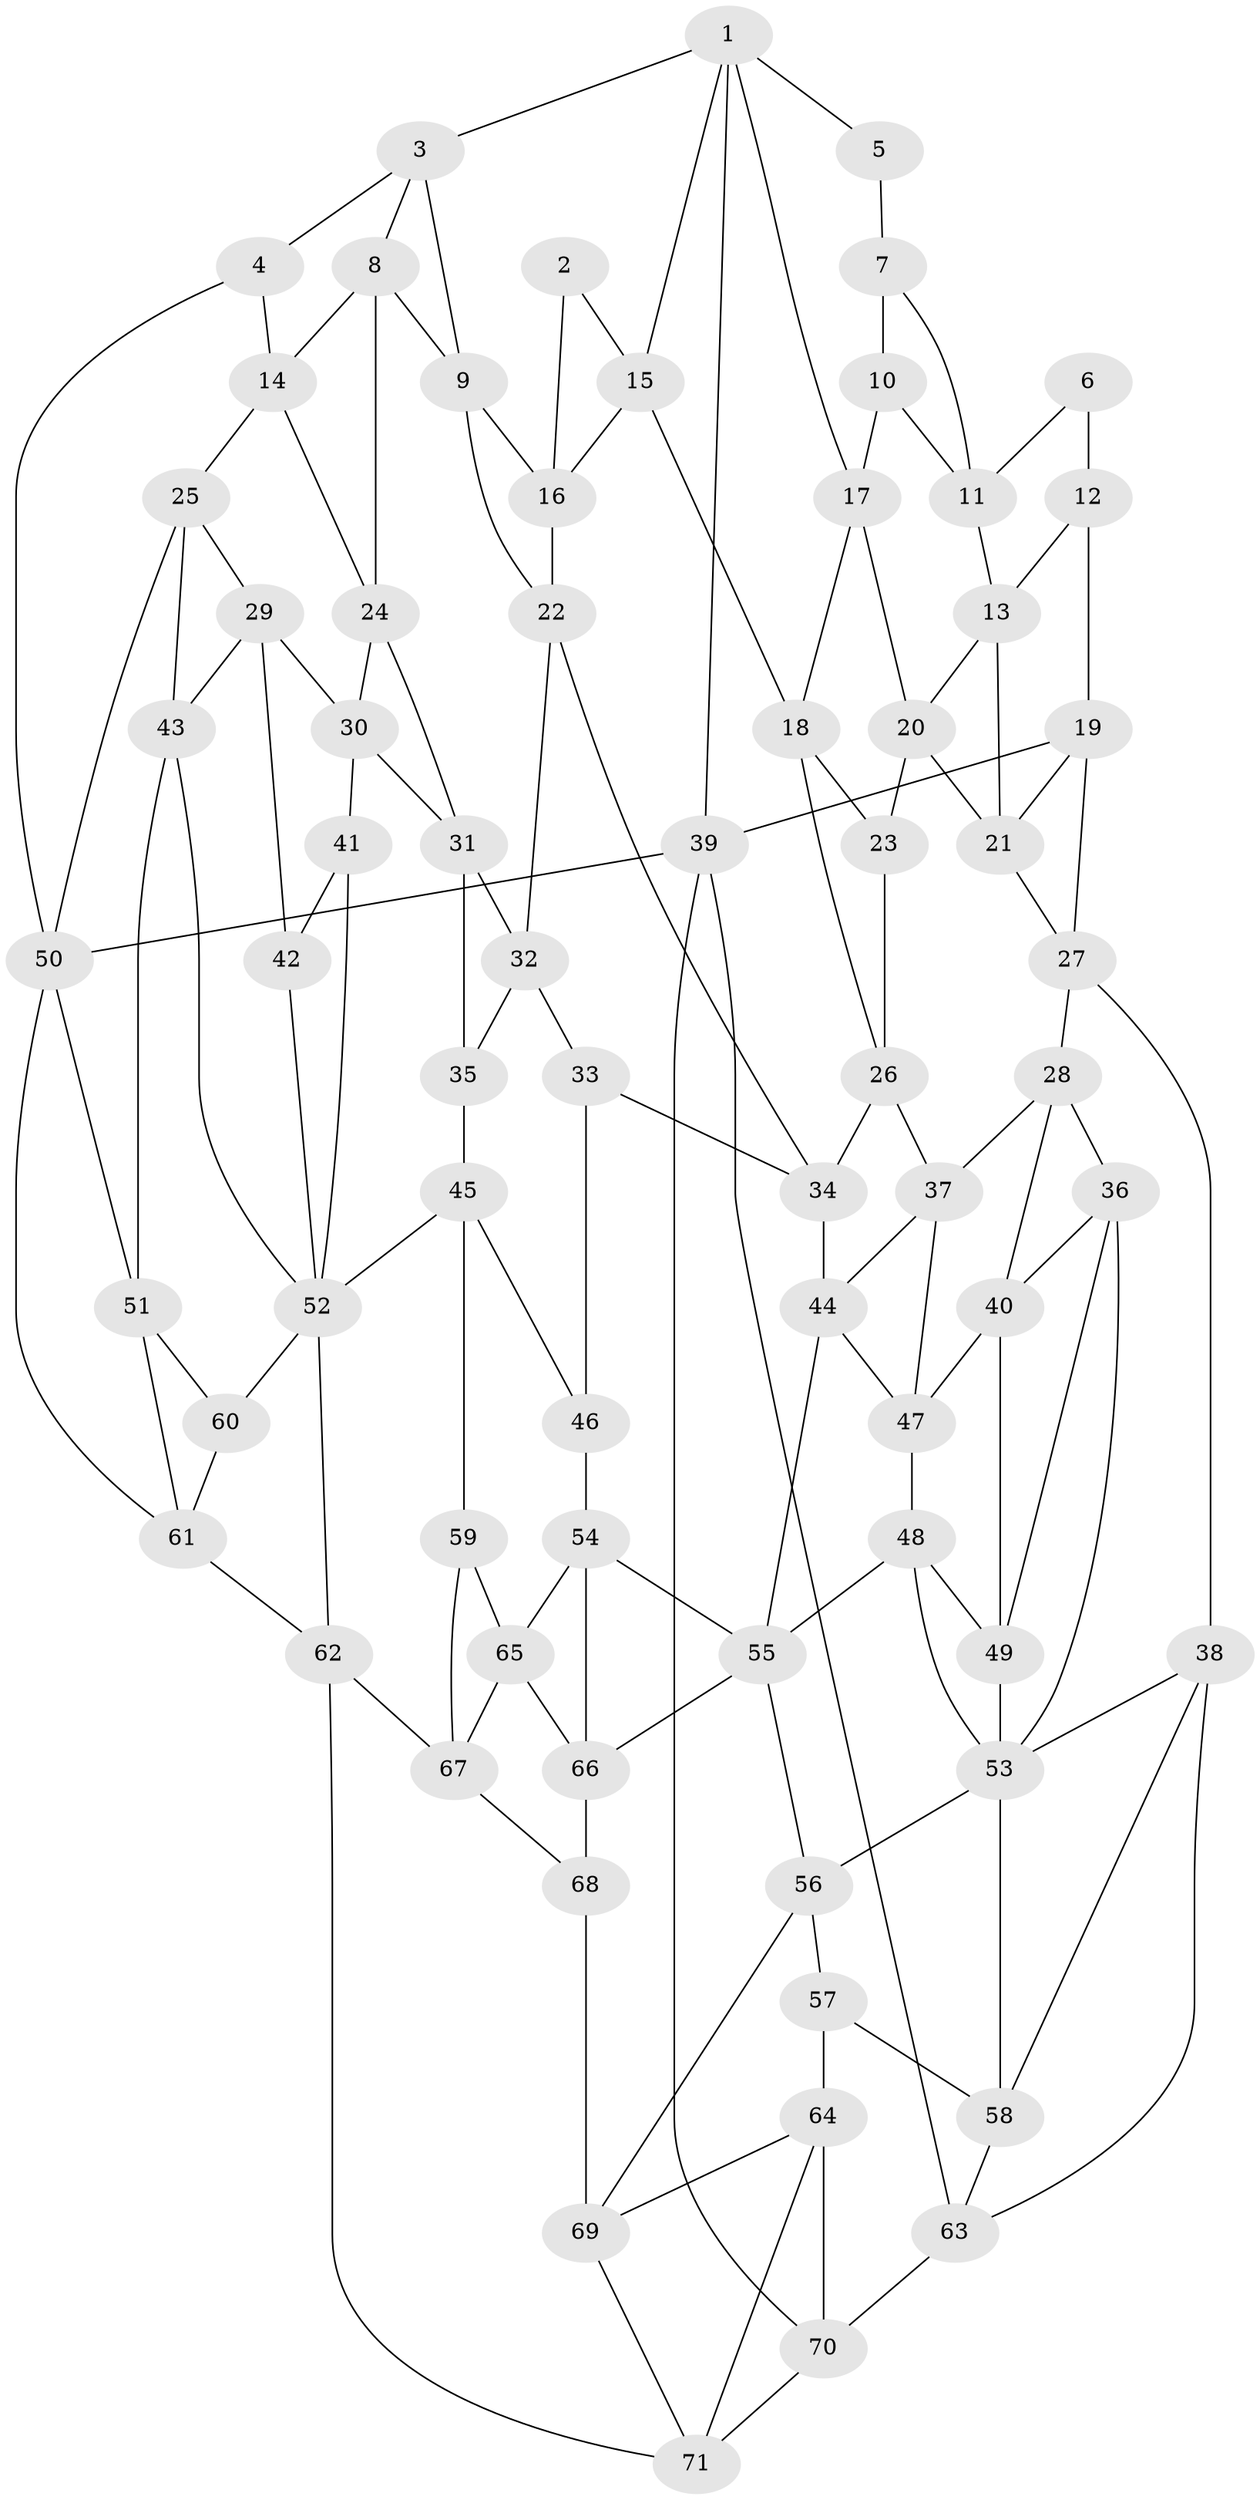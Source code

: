 // original degree distribution, {3: 0.028169014084507043, 5: 0.5352112676056338, 4: 0.2112676056338028, 6: 0.22535211267605634}
// Generated by graph-tools (version 1.1) at 2025/27/03/09/25 03:27:12]
// undirected, 71 vertices, 136 edges
graph export_dot {
graph [start="1"]
  node [color=gray90,style=filled];
  1;
  2;
  3;
  4;
  5;
  6;
  7;
  8;
  9;
  10;
  11;
  12;
  13;
  14;
  15;
  16;
  17;
  18;
  19;
  20;
  21;
  22;
  23;
  24;
  25;
  26;
  27;
  28;
  29;
  30;
  31;
  32;
  33;
  34;
  35;
  36;
  37;
  38;
  39;
  40;
  41;
  42;
  43;
  44;
  45;
  46;
  47;
  48;
  49;
  50;
  51;
  52;
  53;
  54;
  55;
  56;
  57;
  58;
  59;
  60;
  61;
  62;
  63;
  64;
  65;
  66;
  67;
  68;
  69;
  70;
  71;
  1 -- 3 [weight=1.0];
  1 -- 5 [weight=1.0];
  1 -- 15 [weight=1.0];
  1 -- 17 [weight=1.0];
  1 -- 39 [weight=1.0];
  2 -- 15 [weight=1.0];
  2 -- 16 [weight=1.0];
  3 -- 4 [weight=1.0];
  3 -- 8 [weight=1.0];
  3 -- 9 [weight=1.0];
  4 -- 14 [weight=1.0];
  4 -- 50 [weight=1.0];
  5 -- 7 [weight=1.0];
  6 -- 11 [weight=1.0];
  6 -- 12 [weight=2.0];
  7 -- 10 [weight=2.0];
  7 -- 11 [weight=1.0];
  8 -- 9 [weight=1.0];
  8 -- 14 [weight=1.0];
  8 -- 24 [weight=1.0];
  9 -- 16 [weight=1.0];
  9 -- 22 [weight=1.0];
  10 -- 11 [weight=1.0];
  10 -- 17 [weight=1.0];
  11 -- 13 [weight=1.0];
  12 -- 13 [weight=1.0];
  12 -- 19 [weight=1.0];
  13 -- 20 [weight=1.0];
  13 -- 21 [weight=1.0];
  14 -- 24 [weight=1.0];
  14 -- 25 [weight=1.0];
  15 -- 16 [weight=1.0];
  15 -- 18 [weight=1.0];
  16 -- 22 [weight=1.0];
  17 -- 18 [weight=1.0];
  17 -- 20 [weight=1.0];
  18 -- 23 [weight=1.0];
  18 -- 26 [weight=1.0];
  19 -- 21 [weight=1.0];
  19 -- 27 [weight=1.0];
  19 -- 39 [weight=1.0];
  20 -- 21 [weight=1.0];
  20 -- 23 [weight=1.0];
  21 -- 27 [weight=1.0];
  22 -- 32 [weight=1.0];
  22 -- 34 [weight=1.0];
  23 -- 26 [weight=1.0];
  24 -- 30 [weight=1.0];
  24 -- 31 [weight=1.0];
  25 -- 29 [weight=1.0];
  25 -- 43 [weight=1.0];
  25 -- 50 [weight=1.0];
  26 -- 34 [weight=1.0];
  26 -- 37 [weight=1.0];
  27 -- 28 [weight=1.0];
  27 -- 38 [weight=1.0];
  28 -- 36 [weight=1.0];
  28 -- 37 [weight=1.0];
  28 -- 40 [weight=1.0];
  29 -- 30 [weight=1.0];
  29 -- 42 [weight=1.0];
  29 -- 43 [weight=1.0];
  30 -- 31 [weight=1.0];
  30 -- 41 [weight=1.0];
  31 -- 32 [weight=1.0];
  31 -- 35 [weight=1.0];
  32 -- 33 [weight=1.0];
  32 -- 35 [weight=1.0];
  33 -- 34 [weight=1.0];
  33 -- 46 [weight=1.0];
  34 -- 44 [weight=1.0];
  35 -- 45 [weight=1.0];
  36 -- 40 [weight=1.0];
  36 -- 49 [weight=1.0];
  36 -- 53 [weight=1.0];
  37 -- 44 [weight=1.0];
  37 -- 47 [weight=1.0];
  38 -- 53 [weight=1.0];
  38 -- 58 [weight=1.0];
  38 -- 63 [weight=1.0];
  39 -- 50 [weight=2.0];
  39 -- 63 [weight=1.0];
  39 -- 70 [weight=1.0];
  40 -- 47 [weight=1.0];
  40 -- 49 [weight=1.0];
  41 -- 42 [weight=2.0];
  41 -- 52 [weight=1.0];
  42 -- 52 [weight=1.0];
  43 -- 51 [weight=1.0];
  43 -- 52 [weight=1.0];
  44 -- 47 [weight=1.0];
  44 -- 55 [weight=1.0];
  45 -- 46 [weight=1.0];
  45 -- 52 [weight=1.0];
  45 -- 59 [weight=1.0];
  46 -- 54 [weight=2.0];
  47 -- 48 [weight=1.0];
  48 -- 49 [weight=1.0];
  48 -- 53 [weight=1.0];
  48 -- 55 [weight=1.0];
  49 -- 53 [weight=1.0];
  50 -- 51 [weight=1.0];
  50 -- 61 [weight=1.0];
  51 -- 60 [weight=1.0];
  51 -- 61 [weight=1.0];
  52 -- 60 [weight=1.0];
  52 -- 62 [weight=1.0];
  53 -- 56 [weight=1.0];
  53 -- 58 [weight=1.0];
  54 -- 55 [weight=2.0];
  54 -- 65 [weight=1.0];
  54 -- 66 [weight=1.0];
  55 -- 56 [weight=1.0];
  55 -- 66 [weight=1.0];
  56 -- 57 [weight=1.0];
  56 -- 69 [weight=1.0];
  57 -- 58 [weight=1.0];
  57 -- 64 [weight=1.0];
  58 -- 63 [weight=1.0];
  59 -- 65 [weight=1.0];
  59 -- 67 [weight=1.0];
  60 -- 61 [weight=1.0];
  61 -- 62 [weight=1.0];
  62 -- 67 [weight=1.0];
  62 -- 71 [weight=1.0];
  63 -- 70 [weight=1.0];
  64 -- 69 [weight=1.0];
  64 -- 70 [weight=1.0];
  64 -- 71 [weight=1.0];
  65 -- 66 [weight=1.0];
  65 -- 67 [weight=1.0];
  66 -- 68 [weight=1.0];
  67 -- 68 [weight=1.0];
  68 -- 69 [weight=1.0];
  69 -- 71 [weight=1.0];
  70 -- 71 [weight=1.0];
}
